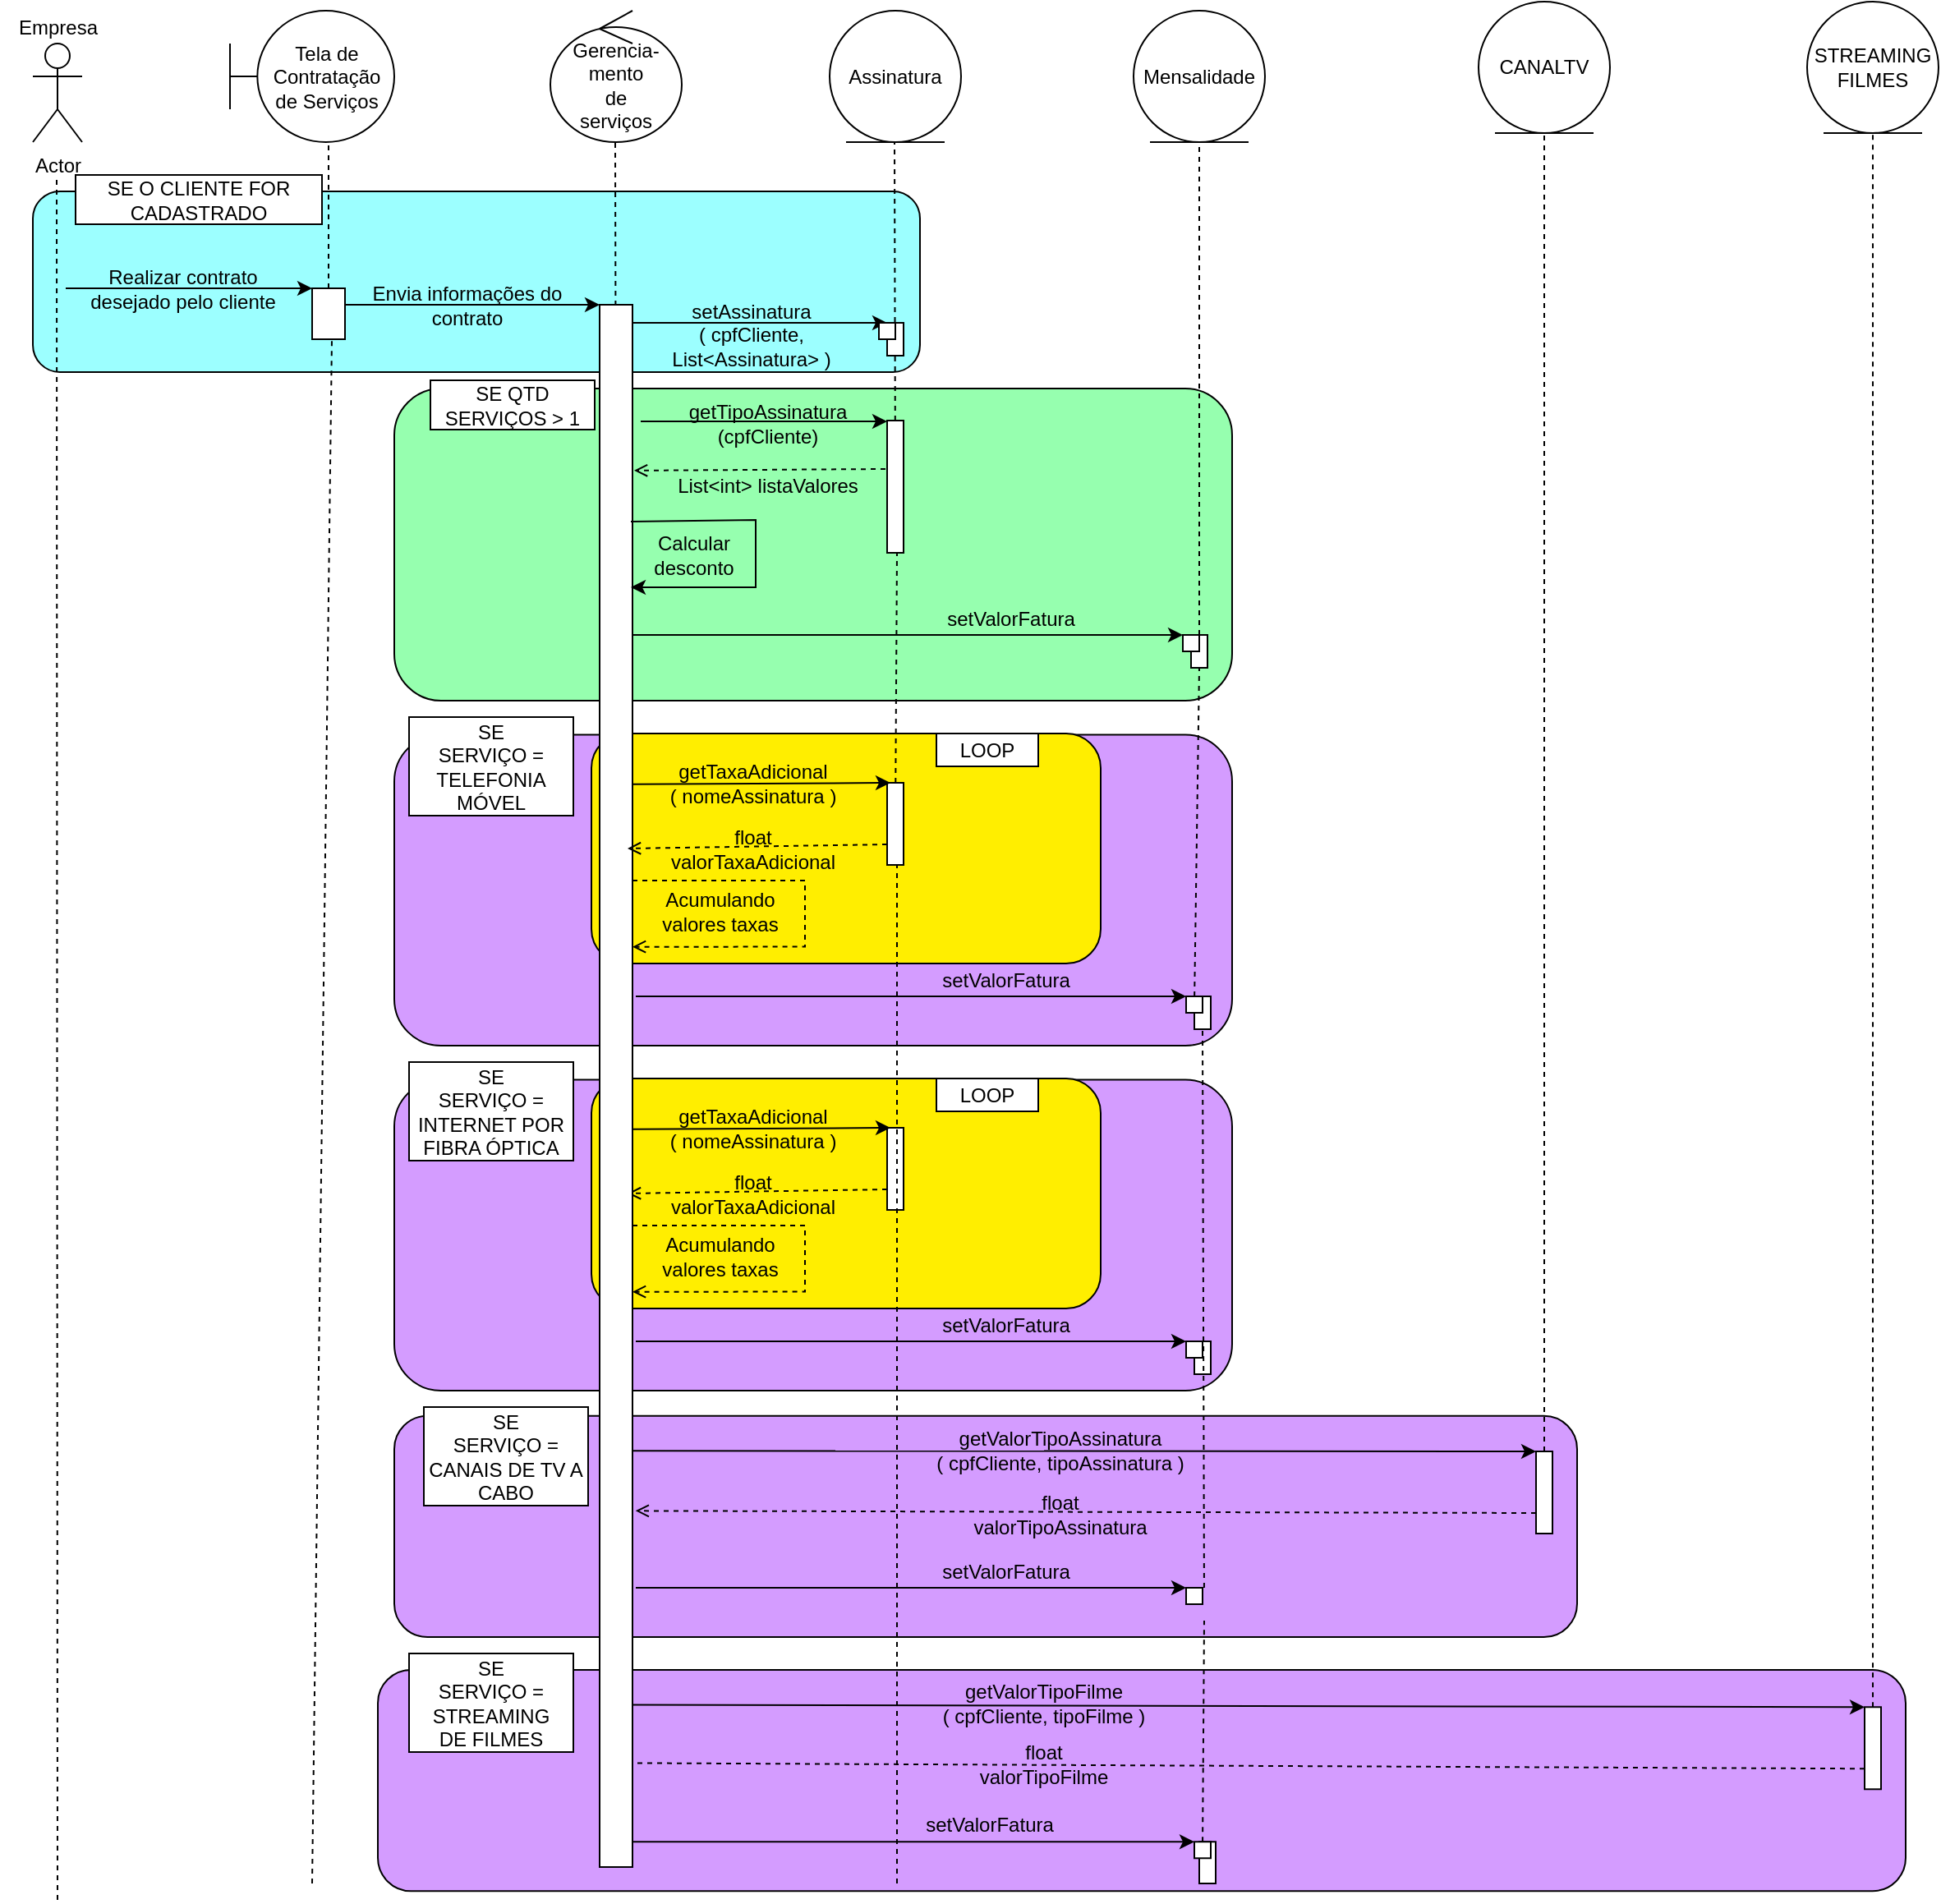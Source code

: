 <mxfile version="16.5.1" type="device"><diagram id="9qX6-fJ7eYmytOSpPmoz" name="Página-1"><mxGraphModel dx="3355" dy="2088" grid="1" gridSize="10" guides="1" tooltips="1" connect="1" arrows="1" fold="1" page="1" pageScale="1" pageWidth="827" pageHeight="1169" math="0" shadow="0"><root><mxCell id="0"/><mxCell id="1" parent="0"/><mxCell id="oPmsU4szRSTNEIDCCysI-172" value="" style="rounded=0;whiteSpace=wrap;html=1;" parent="1" vertex="1"><mxGeometry x="738" y="1120.13" width="10" height="20" as="geometry"/></mxCell><mxCell id="oPmsU4szRSTNEIDCCysI-173" value="" style="rounded=1;whiteSpace=wrap;html=1;fillColor=#D49CFF;" parent="1" vertex="1"><mxGeometry x="250" y="1015.5" width="930" height="134.63" as="geometry"/></mxCell><mxCell id="oPmsU4szRSTNEIDCCysI-174" value="" style="endArrow=classic;html=1;rounded=0;entryX=0;entryY=0;entryDx=0;entryDy=0;exitX=1;exitY=0.423;exitDx=0;exitDy=0;exitPerimeter=0;" parent="1" target="oPmsU4szRSTNEIDCCysI-176" edge="1"><mxGeometry width="50" height="50" relative="1" as="geometry"><mxPoint x="395" y="1036.783" as="sourcePoint"/><mxPoint x="552" y="1035.88" as="targetPoint"/></mxGeometry></mxCell><mxCell id="oPmsU4szRSTNEIDCCysI-175" value="getValorTipoFilme&lt;br&gt;( cpfCliente, tipoFilme )" style="text;html=1;align=center;verticalAlign=middle;resizable=0;points=[];autosize=1;strokeColor=none;fillColor=none;" parent="1" vertex="1"><mxGeometry x="585" y="1021.13" width="140" height="30" as="geometry"/></mxCell><mxCell id="oPmsU4szRSTNEIDCCysI-177" value="" style="endArrow=open;html=1;rounded=0;dashed=1;endFill=0;exitX=0;exitY=0.75;exitDx=0;exitDy=0;entryX=1.091;entryY=0.626;entryDx=0;entryDy=0;entryPerimeter=0;" parent="1" source="oPmsU4szRSTNEIDCCysI-176" edge="1"><mxGeometry width="50" height="50" relative="1" as="geometry"><mxPoint x="750" y="1085.13" as="sourcePoint"/><mxPoint x="396.82" y="1072.176" as="targetPoint"/></mxGeometry></mxCell><mxCell id="oPmsU4szRSTNEIDCCysI-178" value="float &lt;br&gt;valorTipoFilme" style="text;html=1;align=center;verticalAlign=middle;resizable=0;points=[];autosize=1;strokeColor=none;fillColor=none;" parent="1" vertex="1"><mxGeometry x="605" y="1058.13" width="100" height="30" as="geometry"/></mxCell><mxCell id="oPmsU4szRSTNEIDCCysI-179" value="" style="endArrow=classic;html=1;rounded=0;entryX=0;entryY=0;entryDx=0;entryDy=0;" parent="1" target="oPmsU4szRSTNEIDCCysI-181" edge="1"><mxGeometry width="50" height="50" relative="1" as="geometry"><mxPoint x="397" y="1120.13" as="sourcePoint"/><mxPoint x="727" y="860.13" as="targetPoint"/></mxGeometry></mxCell><mxCell id="oPmsU4szRSTNEIDCCysI-180" value="setValorFatura" style="text;html=1;align=center;verticalAlign=middle;resizable=0;points=[];autosize=1;strokeColor=none;fillColor=none;" parent="1" vertex="1"><mxGeometry x="577" y="1100.13" width="90" height="20" as="geometry"/></mxCell><mxCell id="oPmsU4szRSTNEIDCCysI-156" value="SE &lt;br&gt;SERVIÇO = STREAMING&lt;br&gt;DE FILMES" style="rounded=0;whiteSpace=wrap;html=1;fillColor=#FFFFFF;" parent="1" vertex="1"><mxGeometry x="269" y="1005.5" width="100" height="60" as="geometry"/></mxCell><mxCell id="oPmsU4szRSTNEIDCCysI-152" value="" style="rounded=0;whiteSpace=wrap;html=1;" parent="1" vertex="1"><mxGeometry x="748" y="965.5" width="10" height="20" as="geometry"/></mxCell><mxCell id="oPmsU4szRSTNEIDCCysI-121" value="" style="rounded=1;whiteSpace=wrap;html=1;fillColor=#D49CFF;" parent="1" vertex="1"><mxGeometry x="260" y="860.87" width="720" height="134.63" as="geometry"/></mxCell><mxCell id="oPmsU4szRSTNEIDCCysI-123" value="SE &lt;br&gt;SERVIÇO = CANAIS DE TV A CABO" style="rounded=0;whiteSpace=wrap;html=1;fillColor=#FFFFFF;" parent="1" vertex="1"><mxGeometry x="278" y="855.5" width="100" height="60" as="geometry"/></mxCell><mxCell id="oPmsU4szRSTNEIDCCysI-89" value="" style="rounded=1;whiteSpace=wrap;html=1;fillColor=#D49CFF;" parent="1" vertex="1"><mxGeometry x="260" y="656.25" width="510" height="189.25" as="geometry"/></mxCell><mxCell id="oPmsU4szRSTNEIDCCysI-90" value="" style="rounded=1;whiteSpace=wrap;html=1;fillColor=#FFEE00;" parent="1" vertex="1"><mxGeometry x="380" y="655.5" width="310" height="140" as="geometry"/></mxCell><mxCell id="oPmsU4szRSTNEIDCCysI-91" value="SE &lt;br&gt;SERVIÇO = INTERNET POR FIBRA ÓPTICA" style="rounded=0;whiteSpace=wrap;html=1;fillColor=#FFFFFF;" parent="1" vertex="1"><mxGeometry x="269" y="645.5" width="100" height="60" as="geometry"/></mxCell><mxCell id="oPmsU4szRSTNEIDCCysI-92" style="edgeStyle=orthogonalEdgeStyle;rounded=0;orthogonalLoop=1;jettySize=auto;html=1;exitX=1;exitY=0.5;exitDx=0;exitDy=0;dashed=1;endArrow=open;endFill=0;entryX=1;entryY=0.553;entryDx=0;entryDy=0;entryPerimeter=0;" parent="1" edge="1"><mxGeometry relative="1" as="geometry"><mxPoint x="405" y="785.333" as="targetPoint"/><mxPoint x="405" y="745" as="sourcePoint"/><Array as="points"><mxPoint x="510" y="745.5"/><mxPoint x="510" y="785.5"/></Array></mxGeometry></mxCell><mxCell id="oPmsU4szRSTNEIDCCysI-93" value="" style="rounded=0;whiteSpace=wrap;html=1;" parent="1" vertex="1"><mxGeometry x="560" y="685.5" width="10" height="50" as="geometry"/></mxCell><mxCell id="oPmsU4szRSTNEIDCCysI-94" value="" style="endArrow=classic;html=1;rounded=0;entryX=0;entryY=0;entryDx=0;entryDy=0;exitX=1;exitY=0.423;exitDx=0;exitDy=0;exitPerimeter=0;" parent="1" edge="1"><mxGeometry width="50" height="50" relative="1" as="geometry"><mxPoint x="405" y="686.403" as="sourcePoint"/><mxPoint x="562" y="685.5" as="targetPoint"/></mxGeometry></mxCell><mxCell id="oPmsU4szRSTNEIDCCysI-95" value="" style="endArrow=open;html=1;rounded=0;dashed=1;endFill=0;exitX=0;exitY=0.75;exitDx=0;exitDy=0;" parent="1" source="oPmsU4szRSTNEIDCCysI-93" edge="1"><mxGeometry width="50" height="50" relative="1" as="geometry"><mxPoint x="547" y="725.25" as="sourcePoint"/><mxPoint x="402" y="725.5" as="targetPoint"/></mxGeometry></mxCell><mxCell id="oPmsU4szRSTNEIDCCysI-96" value="getTaxaAdicional&lt;br&gt;( nomeAssinatura )" style="text;html=1;align=center;verticalAlign=middle;resizable=0;points=[];autosize=1;strokeColor=none;fillColor=none;" parent="1" vertex="1"><mxGeometry x="418" y="670.5" width="120" height="30" as="geometry"/></mxCell><mxCell id="oPmsU4szRSTNEIDCCysI-97" value="float &lt;br&gt;valorTaxaAdicional" style="text;html=1;align=center;verticalAlign=middle;resizable=0;points=[];autosize=1;strokeColor=none;fillColor=none;" parent="1" vertex="1"><mxGeometry x="418" y="710.75" width="120" height="30" as="geometry"/></mxCell><mxCell id="oPmsU4szRSTNEIDCCysI-98" value="" style="endArrow=classic;html=1;rounded=0;entryX=0;entryY=0;entryDx=0;entryDy=0;" parent="1" target="oPmsU4szRSTNEIDCCysI-104" edge="1"><mxGeometry width="50" height="50" relative="1" as="geometry"><mxPoint x="407" y="815.5" as="sourcePoint"/><mxPoint x="737" y="555.5" as="targetPoint"/></mxGeometry></mxCell><mxCell id="oPmsU4szRSTNEIDCCysI-99" value="" style="endArrow=none;html=1;rounded=0;entryX=0.5;entryY=1;entryDx=0;entryDy=0;dashed=1;startArrow=none;" parent="1" source="oPmsU4szRSTNEIDCCysI-103" target="oPmsU4szRSTNEIDCCysI-104" edge="1"><mxGeometry width="50" height="50" relative="1" as="geometry"><mxPoint x="747" y="1185.5" as="sourcePoint"/><mxPoint x="747" y="565.5" as="targetPoint"/></mxGeometry></mxCell><mxCell id="oPmsU4szRSTNEIDCCysI-100" value="LOOP" style="rounded=0;whiteSpace=wrap;html=1;fillColor=#FFFFFF;" parent="1" vertex="1"><mxGeometry x="590" y="655.5" width="62" height="20" as="geometry"/></mxCell><mxCell id="oPmsU4szRSTNEIDCCysI-101" value="Acumulando&lt;br&gt;valores taxas" style="text;html=1;align=center;verticalAlign=middle;resizable=0;points=[];autosize=1;strokeColor=none;fillColor=none;" parent="1" vertex="1"><mxGeometry x="413" y="748.5" width="90" height="30" as="geometry"/></mxCell><mxCell id="oPmsU4szRSTNEIDCCysI-102" value="setValorFatura" style="text;html=1;align=center;verticalAlign=middle;resizable=0;points=[];autosize=1;strokeColor=none;fillColor=none;" parent="1" vertex="1"><mxGeometry x="587" y="795.5" width="90" height="20" as="geometry"/></mxCell><mxCell id="oPmsU4szRSTNEIDCCysI-103" value="" style="rounded=0;whiteSpace=wrap;html=1;" parent="1" vertex="1"><mxGeometry x="747" y="815.5" width="10" height="20" as="geometry"/></mxCell><mxCell id="oPmsU4szRSTNEIDCCysI-104" value="" style="rounded=0;whiteSpace=wrap;html=1;" parent="1" vertex="1"><mxGeometry x="742" y="815.5" width="10" height="10" as="geometry"/></mxCell><mxCell id="oPmsU4szRSTNEIDCCysI-60" value="" style="rounded=1;whiteSpace=wrap;html=1;fillColor=#D49CFF;" parent="1" vertex="1"><mxGeometry x="260" y="446.25" width="510" height="189.25" as="geometry"/></mxCell><mxCell id="oPmsU4szRSTNEIDCCysI-76" value="" style="rounded=1;whiteSpace=wrap;html=1;fillColor=#FFEE00;" parent="1" vertex="1"><mxGeometry x="380" y="445.5" width="310" height="140" as="geometry"/></mxCell><mxCell id="oPmsU4szRSTNEIDCCysI-61" value="SE &lt;br&gt;SERVIÇO = TELEFONIA MÓVEL" style="rounded=0;whiteSpace=wrap;html=1;fillColor=#FFFFFF;" parent="1" vertex="1"><mxGeometry x="269" y="435.5" width="100" height="60" as="geometry"/></mxCell><mxCell id="oPmsU4szRSTNEIDCCysI-41" value="" style="rounded=1;whiteSpace=wrap;html=1;fillColor=#96FFAF;" parent="1" vertex="1"><mxGeometry x="260" y="235.5" width="510" height="190" as="geometry"/></mxCell><mxCell id="oPmsU4szRSTNEIDCCysI-42" value="SE QTD SERVIÇOS &amp;gt; 1" style="rounded=0;whiteSpace=wrap;html=1;fillColor=#FFFFFF;" parent="1" vertex="1"><mxGeometry x="282" y="230.5" width="100" height="30" as="geometry"/></mxCell><mxCell id="oPmsU4szRSTNEIDCCysI-14" value="" style="rounded=1;whiteSpace=wrap;html=1;fillColor=#9CFFFF;" parent="1" vertex="1"><mxGeometry x="40" y="115.5" width="540" height="110" as="geometry"/></mxCell><mxCell id="DRZxKITnfu6HzrNDFbf0-1" value="Actor" style="shape=umlActor;verticalLabelPosition=bottom;verticalAlign=top;html=1;outlineConnect=0;" parent="1" vertex="1"><mxGeometry x="40" y="25.5" width="30" height="60" as="geometry"/></mxCell><mxCell id="DRZxKITnfu6HzrNDFbf0-2" value="Empresa" style="text;html=1;align=center;verticalAlign=middle;resizable=0;points=[];autosize=1;strokeColor=none;fillColor=none;" parent="1" vertex="1"><mxGeometry x="20" y="5.5" width="70" height="20" as="geometry"/></mxCell><mxCell id="DRZxKITnfu6HzrNDFbf0-3" value="Tela de Contratação de Serviços" style="shape=umlBoundary;whiteSpace=wrap;html=1;" parent="1" vertex="1"><mxGeometry x="160" y="5.5" width="100" height="80" as="geometry"/></mxCell><mxCell id="DRZxKITnfu6HzrNDFbf0-4" value="" style="endArrow=none;html=1;rounded=0;entryX=0.6;entryY=1;entryDx=0;entryDy=0;entryPerimeter=0;dashed=1;startArrow=none;" parent="1" source="DRZxKITnfu6HzrNDFbf0-7" target="DRZxKITnfu6HzrNDFbf0-3" edge="1"><mxGeometry width="50" height="50" relative="1" as="geometry"><mxPoint x="220" y="425.5" as="sourcePoint"/><mxPoint x="180" y="275.5" as="targetPoint"/></mxGeometry></mxCell><mxCell id="DRZxKITnfu6HzrNDFbf0-5" value="" style="endArrow=none;html=1;rounded=0;entryX=0.6;entryY=1;entryDx=0;entryDy=0;entryPerimeter=0;dashed=1;" parent="1" edge="1"><mxGeometry width="50" height="50" relative="1" as="geometry"><mxPoint x="55" y="1155.5" as="sourcePoint"/><mxPoint x="54.5" y="105.5" as="targetPoint"/></mxGeometry></mxCell><mxCell id="DRZxKITnfu6HzrNDFbf0-6" value="" style="endArrow=classic;html=1;rounded=0;entryX=0;entryY=0;entryDx=0;entryDy=0;" parent="1" target="DRZxKITnfu6HzrNDFbf0-7" edge="1"><mxGeometry width="50" height="50" relative="1" as="geometry"><mxPoint x="60" y="174.5" as="sourcePoint"/><mxPoint x="205" y="174.5" as="targetPoint"/></mxGeometry></mxCell><mxCell id="DRZxKITnfu6HzrNDFbf0-7" value="" style="rounded=0;whiteSpace=wrap;html=1;" parent="1" vertex="1"><mxGeometry x="210" y="174.5" width="20" height="31" as="geometry"/></mxCell><mxCell id="DRZxKITnfu6HzrNDFbf0-8" value="" style="endArrow=none;html=1;rounded=0;entryX=0.6;entryY=1;entryDx=0;entryDy=0;entryPerimeter=0;dashed=1;" parent="1" target="DRZxKITnfu6HzrNDFbf0-7" edge="1"><mxGeometry width="50" height="50" relative="1" as="geometry"><mxPoint x="210" y="1145.5" as="sourcePoint"/><mxPoint x="220" y="85.5" as="targetPoint"/></mxGeometry></mxCell><mxCell id="DRZxKITnfu6HzrNDFbf0-9" value="Realizar contrato&lt;br&gt;desejado pelo cliente" style="text;html=1;align=center;verticalAlign=middle;resizable=0;points=[];autosize=1;strokeColor=none;fillColor=none;" parent="1" vertex="1"><mxGeometry x="66" y="159.5" width="130" height="30" as="geometry"/></mxCell><mxCell id="oPmsU4szRSTNEIDCCysI-3" value="Gerencia-mento&lt;br&gt;de&lt;br&gt;serviços" style="ellipse;shape=umlControl;whiteSpace=wrap;html=1;" parent="1" vertex="1"><mxGeometry x="355" y="5.5" width="80" height="80" as="geometry"/></mxCell><mxCell id="oPmsU4szRSTNEIDCCysI-4" value="" style="endArrow=none;html=1;rounded=0;entryX=0.6;entryY=1;entryDx=0;entryDy=0;entryPerimeter=0;dashed=1;startArrow=none;" parent="1" edge="1"><mxGeometry width="50" height="50" relative="1" as="geometry"><mxPoint x="394.826" y="245" as="sourcePoint"/><mxPoint x="394.5" y="85.5" as="targetPoint"/></mxGeometry></mxCell><mxCell id="oPmsU4szRSTNEIDCCysI-83" style="edgeStyle=orthogonalEdgeStyle;rounded=0;orthogonalLoop=1;jettySize=auto;html=1;exitX=1;exitY=0.5;exitDx=0;exitDy=0;dashed=1;endArrow=open;endFill=0;entryX=1;entryY=0.553;entryDx=0;entryDy=0;entryPerimeter=0;" parent="1" edge="1"><mxGeometry relative="1" as="geometry"><mxPoint x="405" y="575.333" as="targetPoint"/><mxPoint x="405" y="535" as="sourcePoint"/><Array as="points"><mxPoint x="510" y="535.5"/><mxPoint x="510" y="575.5"/></Array></mxGeometry></mxCell><mxCell id="oPmsU4szRSTNEIDCCysI-5" value="" style="rounded=0;whiteSpace=wrap;html=1;" parent="1" vertex="1"><mxGeometry x="385" y="184.5" width="20" height="951" as="geometry"/></mxCell><mxCell id="oPmsU4szRSTNEIDCCysI-10" value="" style="endArrow=classic;html=1;rounded=0;entryX=0;entryY=0;entryDx=0;entryDy=0;" parent="1" target="oPmsU4szRSTNEIDCCysI-5" edge="1"><mxGeometry width="50" height="50" relative="1" as="geometry"><mxPoint x="230" y="184.5" as="sourcePoint"/><mxPoint x="380" y="184.5" as="targetPoint"/></mxGeometry></mxCell><mxCell id="oPmsU4szRSTNEIDCCysI-11" value="Envia informações do &lt;br&gt;contrato" style="text;html=1;align=center;verticalAlign=middle;resizable=0;points=[];autosize=1;strokeColor=none;fillColor=none;" parent="1" vertex="1"><mxGeometry x="239" y="169.5" width="130" height="30" as="geometry"/></mxCell><mxCell id="oPmsU4szRSTNEIDCCysI-15" value="SE O CLIENTE FOR CADASTRADO" style="rounded=0;whiteSpace=wrap;html=1;fillColor=#FFFFFF;" parent="1" vertex="1"><mxGeometry x="66" y="105.5" width="150" height="30" as="geometry"/></mxCell><mxCell id="oPmsU4szRSTNEIDCCysI-21" value="" style="endArrow=none;html=1;rounded=0;entryX=0.6;entryY=1;entryDx=0;entryDy=0;entryPerimeter=0;dashed=1;startArrow=none;" parent="1" source="oPmsU4szRSTNEIDCCysI-45" edge="1"><mxGeometry width="50" height="50" relative="1" as="geometry"><mxPoint x="565" y="425.5" as="sourcePoint"/><mxPoint x="564.5" y="85.5" as="targetPoint"/></mxGeometry></mxCell><mxCell id="oPmsU4szRSTNEIDCCysI-22" value="Assinatura" style="ellipse;shape=umlEntity;whiteSpace=wrap;html=1;fillColor=#FFFFFF;" parent="1" vertex="1"><mxGeometry x="525" y="5.5" width="80" height="80" as="geometry"/></mxCell><mxCell id="oPmsU4szRSTNEIDCCysI-27" value="" style="rounded=0;whiteSpace=wrap;html=1;" parent="1" vertex="1"><mxGeometry x="560" y="195.5" width="10" height="20" as="geometry"/></mxCell><mxCell id="oPmsU4szRSTNEIDCCysI-29" value="" style="endArrow=classic;html=1;rounded=0;entryX=0.5;entryY=0;entryDx=0;entryDy=0;entryPerimeter=0;" parent="1" target="oPmsU4szRSTNEIDCCysI-38" edge="1"><mxGeometry width="50" height="50" relative="1" as="geometry"><mxPoint x="405" y="195.5" as="sourcePoint"/><mxPoint x="550" y="195.5" as="targetPoint"/></mxGeometry></mxCell><mxCell id="oPmsU4szRSTNEIDCCysI-30" value="setAssinatura&lt;br&gt;( cpfCliente, &lt;br&gt;List&amp;lt;Assinatura&amp;gt; )" style="text;html=1;align=center;verticalAlign=middle;resizable=0;points=[];autosize=1;strokeColor=none;fillColor=none;" parent="1" vertex="1"><mxGeometry x="417" y="177.5" width="120" height="50" as="geometry"/></mxCell><mxCell id="oPmsU4szRSTNEIDCCysI-34" value="getTipoAssinatura&lt;br&gt;(cpfCliente)" style="text;html=1;align=center;verticalAlign=middle;resizable=0;points=[];autosize=1;strokeColor=none;fillColor=none;" parent="1" vertex="1"><mxGeometry x="427" y="241.5" width="120" height="30" as="geometry"/></mxCell><mxCell id="oPmsU4szRSTNEIDCCysI-35" value="" style="endArrow=classic;html=1;rounded=0;" parent="1" edge="1"><mxGeometry width="50" height="50" relative="1" as="geometry"><mxPoint x="410" y="255.5" as="sourcePoint"/><mxPoint x="560" y="255.5" as="targetPoint"/></mxGeometry></mxCell><mxCell id="oPmsU4szRSTNEIDCCysI-38" value="" style="rounded=0;whiteSpace=wrap;html=1;" parent="1" vertex="1"><mxGeometry x="555" y="195.5" width="10" height="10" as="geometry"/></mxCell><mxCell id="oPmsU4szRSTNEIDCCysI-39" value="" style="endArrow=open;html=1;rounded=0;entryX=1.05;entryY=0.652;entryDx=0;entryDy=0;entryPerimeter=0;endFill=0;dashed=1;" parent="1" edge="1"><mxGeometry width="50" height="50" relative="1" as="geometry"><mxPoint x="559" y="284.5" as="sourcePoint"/><mxPoint x="406" y="285.432" as="targetPoint"/></mxGeometry></mxCell><mxCell id="oPmsU4szRSTNEIDCCysI-40" value="List&amp;lt;int&amp;gt; listaValores" style="text;html=1;align=center;verticalAlign=middle;resizable=0;points=[];autosize=1;strokeColor=none;fillColor=none;" parent="1" vertex="1"><mxGeometry x="422" y="284.5" width="130" height="20" as="geometry"/></mxCell><mxCell id="oPmsU4szRSTNEIDCCysI-45" value="" style="rounded=0;whiteSpace=wrap;html=1;" parent="1" vertex="1"><mxGeometry x="560" y="255" width="10" height="80.5" as="geometry"/></mxCell><mxCell id="oPmsU4szRSTNEIDCCysI-46" value="" style="endArrow=none;html=1;rounded=0;entryX=0.6;entryY=1;entryDx=0;entryDy=0;entryPerimeter=0;dashed=1;startArrow=none;" parent="1" source="oPmsU4szRSTNEIDCCysI-62" target="oPmsU4szRSTNEIDCCysI-45" edge="1"><mxGeometry width="50" height="50" relative="1" as="geometry"><mxPoint x="566" y="1025.5" as="sourcePoint"/><mxPoint x="564.5" y="85.5" as="targetPoint"/></mxGeometry></mxCell><mxCell id="oPmsU4szRSTNEIDCCysI-47" value="" style="endArrow=classic;html=1;rounded=0;exitX=0.95;exitY=0.419;exitDx=0;exitDy=0;exitPerimeter=0;" parent="1" edge="1"><mxGeometry width="50" height="50" relative="1" as="geometry"><mxPoint x="404" y="316.439" as="sourcePoint"/><mxPoint x="404" y="356.5" as="targetPoint"/><Array as="points"><mxPoint x="480" y="315.5"/><mxPoint x="480" y="356.5"/></Array></mxGeometry></mxCell><mxCell id="oPmsU4szRSTNEIDCCysI-48" value="Calcular&lt;br&gt;desconto" style="text;html=1;align=center;verticalAlign=middle;resizable=0;points=[];autosize=1;strokeColor=none;fillColor=none;" parent="1" vertex="1"><mxGeometry x="407" y="321.5" width="70" height="30" as="geometry"/></mxCell><mxCell id="oPmsU4szRSTNEIDCCysI-50" value="Mensalidade" style="ellipse;shape=umlEntity;whiteSpace=wrap;html=1;fillColor=#FFFFFF;" parent="1" vertex="1"><mxGeometry x="710" y="5.5" width="80" height="80" as="geometry"/></mxCell><mxCell id="oPmsU4szRSTNEIDCCysI-52" value="" style="endArrow=none;html=1;rounded=0;entryX=0.5;entryY=1;entryDx=0;entryDy=0;dashed=1;startArrow=none;" parent="1" source="oPmsU4szRSTNEIDCCysI-55" target="oPmsU4szRSTNEIDCCysI-50" edge="1"><mxGeometry width="50" height="50" relative="1" as="geometry"><mxPoint x="750" y="585.5" as="sourcePoint"/><mxPoint x="759.5" y="335.5" as="targetPoint"/></mxGeometry></mxCell><mxCell id="oPmsU4szRSTNEIDCCysI-55" value="" style="rounded=0;whiteSpace=wrap;html=1;" parent="1" vertex="1"><mxGeometry x="745" y="385.5" width="10" height="20" as="geometry"/></mxCell><mxCell id="oPmsU4szRSTNEIDCCysI-56" value="" style="endArrow=none;html=1;rounded=0;entryX=0.5;entryY=1;entryDx=0;entryDy=0;dashed=1;startArrow=none;" parent="1" source="oPmsU4szRSTNEIDCCysI-71" target="oPmsU4szRSTNEIDCCysI-55" edge="1"><mxGeometry width="50" height="50" relative="1" as="geometry"><mxPoint x="750" y="1025.5" as="sourcePoint"/><mxPoint x="750" y="85.5" as="targetPoint"/></mxGeometry></mxCell><mxCell id="oPmsU4szRSTNEIDCCysI-57" value="" style="endArrow=classic;html=1;rounded=0;entryX=0;entryY=0;entryDx=0;entryDy=0;" parent="1" target="oPmsU4szRSTNEIDCCysI-58" edge="1"><mxGeometry width="50" height="50" relative="1" as="geometry"><mxPoint x="405" y="385.5" as="sourcePoint"/><mxPoint x="730" y="385.5" as="targetPoint"/></mxGeometry></mxCell><mxCell id="oPmsU4szRSTNEIDCCysI-58" value="" style="rounded=0;whiteSpace=wrap;html=1;" parent="1" vertex="1"><mxGeometry x="740" y="385.5" width="10" height="10" as="geometry"/></mxCell><mxCell id="oPmsU4szRSTNEIDCCysI-59" value="setValorFatura" style="text;html=1;align=center;verticalAlign=middle;resizable=0;points=[];autosize=1;strokeColor=none;fillColor=none;" parent="1" vertex="1"><mxGeometry x="590" y="365.5" width="90" height="20" as="geometry"/></mxCell><mxCell id="oPmsU4szRSTNEIDCCysI-62" value="" style="rounded=0;whiteSpace=wrap;html=1;" parent="1" vertex="1"><mxGeometry x="560" y="475.5" width="10" height="50" as="geometry"/></mxCell><mxCell id="oPmsU4szRSTNEIDCCysI-63" value="" style="endArrow=none;html=1;rounded=0;entryX=0.6;entryY=1;entryDx=0;entryDy=0;entryPerimeter=0;dashed=1;" parent="1" target="oPmsU4szRSTNEIDCCysI-62" edge="1"><mxGeometry width="50" height="50" relative="1" as="geometry"><mxPoint x="566" y="1145.5" as="sourcePoint"/><mxPoint x="566" y="335.5" as="targetPoint"/></mxGeometry></mxCell><mxCell id="oPmsU4szRSTNEIDCCysI-64" value="" style="endArrow=classic;html=1;rounded=0;entryX=0;entryY=0;entryDx=0;entryDy=0;exitX=1;exitY=0.423;exitDx=0;exitDy=0;exitPerimeter=0;" parent="1" edge="1"><mxGeometry width="50" height="50" relative="1" as="geometry"><mxPoint x="405" y="476.403" as="sourcePoint"/><mxPoint x="562" y="475.5" as="targetPoint"/></mxGeometry></mxCell><mxCell id="oPmsU4szRSTNEIDCCysI-65" value="" style="endArrow=open;html=1;rounded=0;dashed=1;endFill=0;exitX=0;exitY=0.75;exitDx=0;exitDy=0;" parent="1" source="oPmsU4szRSTNEIDCCysI-62" edge="1"><mxGeometry width="50" height="50" relative="1" as="geometry"><mxPoint x="547" y="515.25" as="sourcePoint"/><mxPoint x="402" y="515.5" as="targetPoint"/></mxGeometry></mxCell><mxCell id="oPmsU4szRSTNEIDCCysI-67" value="getTaxaAdicional&lt;br&gt;( nomeAssinatura )" style="text;html=1;align=center;verticalAlign=middle;resizable=0;points=[];autosize=1;strokeColor=none;fillColor=none;" parent="1" vertex="1"><mxGeometry x="418" y="460.5" width="120" height="30" as="geometry"/></mxCell><mxCell id="oPmsU4szRSTNEIDCCysI-69" value="float &lt;br&gt;valorTaxaAdicional" style="text;html=1;align=center;verticalAlign=middle;resizable=0;points=[];autosize=1;strokeColor=none;fillColor=none;" parent="1" vertex="1"><mxGeometry x="418" y="500.75" width="120" height="30" as="geometry"/></mxCell><mxCell id="oPmsU4szRSTNEIDCCysI-70" value="" style="endArrow=classic;html=1;rounded=0;entryX=0;entryY=0;entryDx=0;entryDy=0;" parent="1" target="oPmsU4szRSTNEIDCCysI-71" edge="1"><mxGeometry width="50" height="50" relative="1" as="geometry"><mxPoint x="407" y="605.5" as="sourcePoint"/><mxPoint x="737" y="345.5" as="targetPoint"/></mxGeometry></mxCell><mxCell id="oPmsU4szRSTNEIDCCysI-75" value="" style="endArrow=none;html=1;rounded=0;entryX=0.5;entryY=1;entryDx=0;entryDy=0;dashed=1;startArrow=none;" parent="1" source="oPmsU4szRSTNEIDCCysI-87" target="oPmsU4szRSTNEIDCCysI-71" edge="1"><mxGeometry width="50" height="50" relative="1" as="geometry"><mxPoint x="747" y="975.5" as="sourcePoint"/><mxPoint x="747" y="355.5" as="targetPoint"/></mxGeometry></mxCell><mxCell id="oPmsU4szRSTNEIDCCysI-79" value="LOOP" style="rounded=0;whiteSpace=wrap;html=1;fillColor=#FFFFFF;" parent="1" vertex="1"><mxGeometry x="590" y="445.5" width="62" height="20" as="geometry"/></mxCell><mxCell id="oPmsU4szRSTNEIDCCysI-84" value="Acumulando&lt;br&gt;valores taxas" style="text;html=1;align=center;verticalAlign=middle;resizable=0;points=[];autosize=1;strokeColor=none;fillColor=none;" parent="1" vertex="1"><mxGeometry x="413" y="538.5" width="90" height="30" as="geometry"/></mxCell><mxCell id="oPmsU4szRSTNEIDCCysI-86" value="setValorFatura" style="text;html=1;align=center;verticalAlign=middle;resizable=0;points=[];autosize=1;strokeColor=none;fillColor=none;" parent="1" vertex="1"><mxGeometry x="587" y="585.5" width="90" height="20" as="geometry"/></mxCell><mxCell id="oPmsU4szRSTNEIDCCysI-87" value="" style="rounded=0;whiteSpace=wrap;html=1;" parent="1" vertex="1"><mxGeometry x="747" y="605.5" width="10" height="20" as="geometry"/></mxCell><mxCell id="oPmsU4szRSTNEIDCCysI-88" value="" style="endArrow=none;html=1;rounded=0;entryX=0.5;entryY=1;entryDx=0;entryDy=0;dashed=1;startArrow=none;" parent="1" source="oPmsU4szRSTNEIDCCysI-152" target="oPmsU4szRSTNEIDCCysI-87" edge="1"><mxGeometry width="50" height="50" relative="1" as="geometry"><mxPoint x="752" y="1385.5" as="sourcePoint"/><mxPoint x="750" y="665.5" as="targetPoint"/></mxGeometry></mxCell><mxCell id="oPmsU4szRSTNEIDCCysI-71" value="" style="rounded=0;whiteSpace=wrap;html=1;" parent="1" vertex="1"><mxGeometry x="742" y="605.5" width="10" height="10" as="geometry"/></mxCell><mxCell id="oPmsU4szRSTNEIDCCysI-137" value="CANALTV" style="ellipse;shape=umlEntity;whiteSpace=wrap;html=1;fillColor=#FFFFFF;" parent="1" vertex="1"><mxGeometry x="920" width="80" height="80" as="geometry"/></mxCell><mxCell id="oPmsU4szRSTNEIDCCysI-138" value="" style="endArrow=none;html=1;rounded=0;entryX=0.5;entryY=1;entryDx=0;entryDy=0;dashed=1;startArrow=none;" parent="1" source="oPmsU4szRSTNEIDCCysI-139" target="oPmsU4szRSTNEIDCCysI-137" edge="1"><mxGeometry width="50" height="50" relative="1" as="geometry"><mxPoint x="960" y="1385.5" as="sourcePoint"/><mxPoint x="969.5" y="330" as="targetPoint"/></mxGeometry></mxCell><mxCell id="oPmsU4szRSTNEIDCCysI-140" value="" style="endArrow=classic;html=1;rounded=0;entryX=0;entryY=0;entryDx=0;entryDy=0;exitX=1;exitY=0.423;exitDx=0;exitDy=0;exitPerimeter=0;" parent="1" target="oPmsU4szRSTNEIDCCysI-139" edge="1"><mxGeometry width="50" height="50" relative="1" as="geometry"><mxPoint x="405" y="882.153" as="sourcePoint"/><mxPoint x="562" y="881.25" as="targetPoint"/></mxGeometry></mxCell><mxCell id="oPmsU4szRSTNEIDCCysI-141" value="getValorTipoAssinatura&lt;br&gt;( cpfCliente, tipoAssinatura )" style="text;html=1;align=center;verticalAlign=middle;resizable=0;points=[];autosize=1;strokeColor=none;fillColor=none;" parent="1" vertex="1"><mxGeometry x="580" y="866.5" width="170" height="30" as="geometry"/></mxCell><mxCell id="oPmsU4szRSTNEIDCCysI-139" value="" style="rounded=0;whiteSpace=wrap;html=1;" parent="1" vertex="1"><mxGeometry x="955" y="882.5" width="10" height="50" as="geometry"/></mxCell><mxCell id="oPmsU4szRSTNEIDCCysI-146" value="" style="endArrow=open;html=1;rounded=0;dashed=1;endFill=0;exitX=0;exitY=0.75;exitDx=0;exitDy=0;entryX=1.094;entryY=0.772;entryDx=0;entryDy=0;entryPerimeter=0;" parent="1" source="oPmsU4szRSTNEIDCCysI-139" target="oPmsU4szRSTNEIDCCysI-5" edge="1"><mxGeometry width="50" height="50" relative="1" as="geometry"><mxPoint x="760" y="930.5" as="sourcePoint"/><mxPoint x="560" y="930.5" as="targetPoint"/></mxGeometry></mxCell><mxCell id="oPmsU4szRSTNEIDCCysI-147" value="float &lt;br&gt;valorTipoAssinatura" style="text;html=1;align=center;verticalAlign=middle;resizable=0;points=[];autosize=1;strokeColor=none;fillColor=none;" parent="1" vertex="1"><mxGeometry x="605" y="905.5" width="120" height="30" as="geometry"/></mxCell><mxCell id="oPmsU4szRSTNEIDCCysI-149" value="" style="endArrow=classic;html=1;rounded=0;entryX=0;entryY=0;entryDx=0;entryDy=0;" parent="1" target="oPmsU4szRSTNEIDCCysI-151" edge="1"><mxGeometry width="50" height="50" relative="1" as="geometry"><mxPoint x="407" y="965.5" as="sourcePoint"/><mxPoint x="737" y="705.5" as="targetPoint"/></mxGeometry></mxCell><mxCell id="oPmsU4szRSTNEIDCCysI-150" value="setValorFatura" style="text;html=1;align=center;verticalAlign=middle;resizable=0;points=[];autosize=1;strokeColor=none;fillColor=none;" parent="1" vertex="1"><mxGeometry x="587" y="945.5" width="90" height="20" as="geometry"/></mxCell><mxCell id="oPmsU4szRSTNEIDCCysI-151" value="" style="rounded=0;whiteSpace=wrap;html=1;" parent="1" vertex="1"><mxGeometry x="742" y="965.5" width="10" height="10" as="geometry"/></mxCell><mxCell id="oPmsU4szRSTNEIDCCysI-153" value="" style="endArrow=none;html=1;rounded=0;entryX=0.5;entryY=1;entryDx=0;entryDy=0;dashed=1;startArrow=none;" parent="1" source="oPmsU4szRSTNEIDCCysI-181" target="oPmsU4szRSTNEIDCCysI-152" edge="1"><mxGeometry width="50" height="50" relative="1" as="geometry"><mxPoint x="752" y="1385.5" as="sourcePoint"/><mxPoint x="752" y="625.5" as="targetPoint"/></mxGeometry></mxCell><mxCell id="oPmsU4szRSTNEIDCCysI-170" value="STREAMING&lt;br&gt;FILMES" style="ellipse;shape=umlEntity;whiteSpace=wrap;html=1;fillColor=#FFFFFF;" parent="1" vertex="1"><mxGeometry x="1120" width="80" height="80" as="geometry"/></mxCell><mxCell id="oPmsU4szRSTNEIDCCysI-171" value="" style="endArrow=none;html=1;rounded=0;entryX=0.5;entryY=1;entryDx=0;entryDy=0;dashed=1;startArrow=none;" parent="1" source="oPmsU4szRSTNEIDCCysI-176" target="oPmsU4szRSTNEIDCCysI-170" edge="1"><mxGeometry width="50" height="50" relative="1" as="geometry"><mxPoint x="1160" y="1385.5" as="sourcePoint"/><mxPoint x="1169.5" y="330" as="targetPoint"/></mxGeometry></mxCell><mxCell id="oPmsU4szRSTNEIDCCysI-183" value="" style="rounded=0;whiteSpace=wrap;html=1;" parent="1" vertex="1"><mxGeometry x="750" y="1120.13" width="10" height="25.37" as="geometry"/></mxCell><mxCell id="oPmsU4szRSTNEIDCCysI-181" value="" style="rounded=0;whiteSpace=wrap;html=1;" parent="1" vertex="1"><mxGeometry x="747" y="1120.13" width="10" height="10" as="geometry"/></mxCell><mxCell id="oPmsU4szRSTNEIDCCysI-176" value="" style="rounded=0;whiteSpace=wrap;html=1;" parent="1" vertex="1"><mxGeometry x="1155" y="1038.13" width="10" height="50" as="geometry"/></mxCell></root></mxGraphModel></diagram></mxfile>